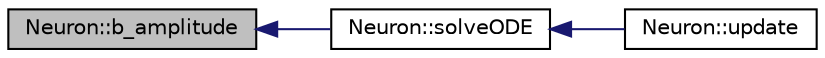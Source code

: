 digraph "Neuron::b_amplitude"
{
  edge [fontname="Helvetica",fontsize="10",labelfontname="Helvetica",labelfontsize="10"];
  node [fontname="Helvetica",fontsize="10",shape=record];
  rankdir="LR";
  Node6 [label="Neuron::b_amplitude",height=0.2,width=0.4,color="black", fillcolor="grey75", style="filled", fontcolor="black"];
  Node6 -> Node7 [dir="back",color="midnightblue",fontsize="10",style="solid",fontname="Helvetica"];
  Node7 [label="Neuron::solveODE",height=0.2,width=0.4,color="black", fillcolor="white", style="filled",URL="$class_neuron.html#a1267753c5340d1bafa8dd1447a0c426e",tooltip="resolves ODE differential equation "];
  Node7 -> Node8 [dir="back",color="midnightblue",fontsize="10",style="solid",fontname="Helvetica"];
  Node8 [label="Neuron::update",height=0.2,width=0.4,color="black", fillcolor="white", style="filled",URL="$class_neuron.html#aa836ca8483e1f3e7272fcee9592df266",tooltip="updates Neuron every ∆t "];
}
